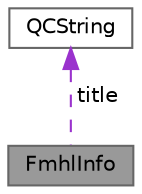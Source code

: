 digraph "FmhlInfo"
{
 // INTERACTIVE_SVG=YES
 // LATEX_PDF_SIZE
  bgcolor="transparent";
  edge [fontname=Helvetica,fontsize=10,labelfontname=Helvetica,labelfontsize=10];
  node [fontname=Helvetica,fontsize=10,shape=box,height=0.2,width=0.4];
  Node1 [label="FmhlInfo",height=0.2,width=0.4,color="gray40", fillcolor="grey60", style="filled", fontcolor="black",tooltip="Helper class representing a file member in the navigation menu."];
  Node2 -> Node1 [dir="back",color="darkorchid3",style="dashed",label=" title" ];
  Node2 [label="QCString",height=0.2,width=0.4,color="gray40", fillcolor="white", style="filled",URL="$d9/d45/class_q_c_string.html",tooltip="This is an alternative implementation of QCString."];
}
